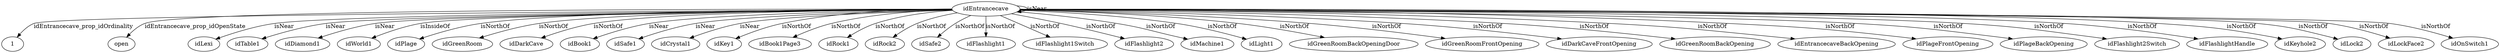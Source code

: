 digraph  {
idEntrancecave [node_type=entity_node];
1 [node_type=property_node];
open [node_type=property_node];
idLexi [node_type=entity_node];
idTable1 [node_type=entity_node];
idDiamond1 [node_type=entity_node];
idWorld1 [node_type=entity_node];
idPlage [node_type=entity_node];
idGreenRoom [node_type=entity_node];
idDarkCave [node_type=entity_node];
idBook1 [node_type=entity_node];
idSafe1 [node_type=entity_node];
idCrystal1 [node_type=entity_node];
idKey1 [node_type=entity_node];
idBook1Page3 [node_type=entity_node];
idRock1 [node_type=entity_node];
idRock2 [node_type=entity_node];
idSafe2 [node_type=entity_node];
idFlashlight1 [node_type=entity_node];
idFlashlight1Switch [node_type=entity_node];
idFlashlight2 [node_type=entity_node];
idMachine1 [node_type=entity_node];
idLight1 [node_type=entity_node];
idGreenRoomBackOpeningDoor [node_type=entity_node];
idGreenRoomFrontOpening [node_type=entity_node];
idDarkCaveFrontOpening [node_type=entity_node];
idGreenRoomBackOpening [node_type=entity_node];
idEntrancecaveBackOpening [node_type=entity_node];
idPlageFrontOpening [node_type=entity_node];
idPlageBackOpening [node_type=entity_node];
idFlashlight2Switch [node_type=entity_node];
idFlashlightHandle [node_type=entity_node];
idKeyhole2 [node_type=entity_node];
idLock2 [node_type=entity_node];
idLockFace2 [node_type=entity_node];
idOnSwitch1 [node_type=entity_node];
idEntrancecave -> 1  [edge_type=property, label=idEntrancecave_prop_idOrdinality];
idEntrancecave -> open  [edge_type=property, label=idEntrancecave_prop_idOpenState];
idEntrancecave -> idLexi  [edge_type=relationship, label=isNear];
idEntrancecave -> idTable1  [edge_type=relationship, label=isNear];
idEntrancecave -> idDiamond1  [edge_type=relationship, label=isNear];
idEntrancecave -> idWorld1  [edge_type=relationship, label=isInsideOf];
idEntrancecave -> idPlage  [edge_type=relationship, label=isNorthOf];
idEntrancecave -> idGreenRoom  [edge_type=relationship, label=isNorthOf];
idEntrancecave -> idDarkCave  [edge_type=relationship, label=isNorthOf];
idEntrancecave -> idBook1  [edge_type=relationship, label=isNear];
idEntrancecave -> idSafe1  [edge_type=relationship, label=isNear];
idEntrancecave -> idCrystal1  [edge_type=relationship, label=isNear];
idEntrancecave -> idEntrancecave  [edge_type=relationship, label=isNear];
idEntrancecave -> idKey1  [edge_type=relationship, label=isNorthOf];
idEntrancecave -> idBook1Page3  [edge_type=relationship, label=isNorthOf];
idEntrancecave -> idRock1  [edge_type=relationship, label=isNorthOf];
idEntrancecave -> idRock2  [edge_type=relationship, label=isNorthOf];
idEntrancecave -> idSafe2  [edge_type=relationship, label=isNorthOf];
idEntrancecave -> idFlashlight1  [edge_type=relationship, label=isNorthOf];
idEntrancecave -> idFlashlight1Switch  [edge_type=relationship, label=isNorthOf];
idEntrancecave -> idFlashlight2  [edge_type=relationship, label=isNorthOf];
idEntrancecave -> idMachine1  [edge_type=relationship, label=isNorthOf];
idEntrancecave -> idLight1  [edge_type=relationship, label=isNorthOf];
idEntrancecave -> idGreenRoomBackOpeningDoor  [edge_type=relationship, label=isNorthOf];
idEntrancecave -> idGreenRoomFrontOpening  [edge_type=relationship, label=isNorthOf];
idEntrancecave -> idDarkCaveFrontOpening  [edge_type=relationship, label=isNorthOf];
idEntrancecave -> idGreenRoomBackOpening  [edge_type=relationship, label=isNorthOf];
idEntrancecave -> idEntrancecaveBackOpening  [edge_type=relationship, label=isNorthOf];
idEntrancecave -> idPlageFrontOpening  [edge_type=relationship, label=isNorthOf];
idEntrancecave -> idPlageBackOpening  [edge_type=relationship, label=isNorthOf];
idEntrancecave -> idFlashlight2Switch  [edge_type=relationship, label=isNorthOf];
idEntrancecave -> idFlashlightHandle  [edge_type=relationship, label=isNorthOf];
idEntrancecave -> idKeyhole2  [edge_type=relationship, label=isNorthOf];
idEntrancecave -> idLock2  [edge_type=relationship, label=isNorthOf];
idEntrancecave -> idLockFace2  [edge_type=relationship, label=isNorthOf];
idEntrancecave -> idOnSwitch1  [edge_type=relationship, label=isNorthOf];
}
